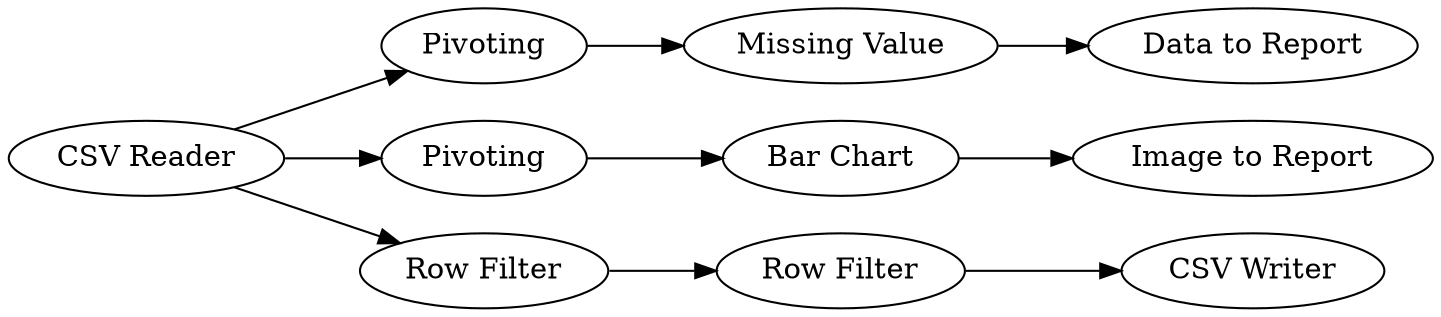 digraph {
	"-5587971842284829963_18" [label="Image to Report"]
	"-5587971842284829963_14" [label="Missing Value"]
	"-5587971842284829963_13" [label=Pivoting]
	"-5587971842284829963_15" [label="Bar Chart"]
	"-5587971842284829963_20" [label=Pivoting]
	"-5587971842284829963_11" [label="Row Filter"]
	"-5587971842284829963_1" [label="CSV Reader"]
	"-5587971842284829963_17" [label="Data to Report"]
	"-5587971842284829963_19" [label="CSV Writer"]
	"-5587971842284829963_10" [label="Row Filter"]
	"-5587971842284829963_1" -> "-5587971842284829963_13"
	"-5587971842284829963_11" -> "-5587971842284829963_19"
	"-5587971842284829963_14" -> "-5587971842284829963_17"
	"-5587971842284829963_15" -> "-5587971842284829963_18"
	"-5587971842284829963_1" -> "-5587971842284829963_20"
	"-5587971842284829963_10" -> "-5587971842284829963_11"
	"-5587971842284829963_20" -> "-5587971842284829963_15"
	"-5587971842284829963_13" -> "-5587971842284829963_14"
	"-5587971842284829963_1" -> "-5587971842284829963_10"
	rankdir=LR
}
